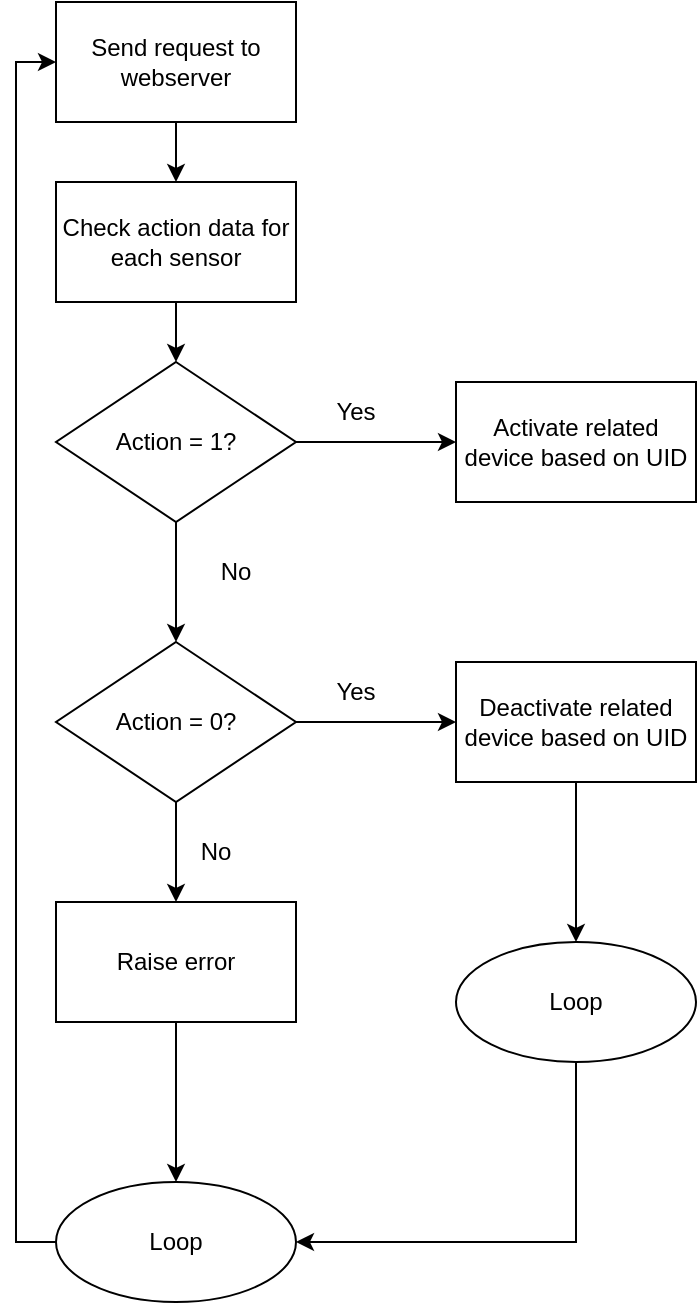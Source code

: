 <mxfile version="15.9.6" type="device"><diagram id="CthEymD0c6XWCL2uRy9t" name="Page-1"><mxGraphModel dx="1483" dy="827" grid="1" gridSize="10" guides="1" tooltips="1" connect="1" arrows="1" fold="1" page="1" pageScale="1" pageWidth="827" pageHeight="1169" math="0" shadow="0"><root><mxCell id="0"/><mxCell id="1" parent="0"/><mxCell id="j6xXVErgDB_iMaWMX18E-4" value="" style="edgeStyle=orthogonalEdgeStyle;rounded=0;orthogonalLoop=1;jettySize=auto;html=1;" edge="1" parent="1" source="j6xXVErgDB_iMaWMX18E-2" target="j6xXVErgDB_iMaWMX18E-3"><mxGeometry relative="1" as="geometry"/></mxCell><mxCell id="j6xXVErgDB_iMaWMX18E-2" value="Send request to webserver" style="rounded=0;whiteSpace=wrap;html=1;" vertex="1" parent="1"><mxGeometry x="280" y="10" width="120" height="60" as="geometry"/></mxCell><mxCell id="j6xXVErgDB_iMaWMX18E-6" value="" style="edgeStyle=orthogonalEdgeStyle;rounded=0;orthogonalLoop=1;jettySize=auto;html=1;" edge="1" parent="1" source="j6xXVErgDB_iMaWMX18E-3" target="j6xXVErgDB_iMaWMX18E-5"><mxGeometry relative="1" as="geometry"/></mxCell><mxCell id="j6xXVErgDB_iMaWMX18E-3" value="Check action data for each sensor" style="whiteSpace=wrap;html=1;rounded=0;" vertex="1" parent="1"><mxGeometry x="280" y="100" width="120" height="60" as="geometry"/></mxCell><mxCell id="j6xXVErgDB_iMaWMX18E-8" value="" style="edgeStyle=orthogonalEdgeStyle;rounded=0;orthogonalLoop=1;jettySize=auto;html=1;" edge="1" parent="1" source="j6xXVErgDB_iMaWMX18E-5" target="j6xXVErgDB_iMaWMX18E-7"><mxGeometry relative="1" as="geometry"/></mxCell><mxCell id="j6xXVErgDB_iMaWMX18E-14" value="" style="edgeStyle=orthogonalEdgeStyle;rounded=0;orthogonalLoop=1;jettySize=auto;html=1;" edge="1" parent="1" source="j6xXVErgDB_iMaWMX18E-5" target="j6xXVErgDB_iMaWMX18E-13"><mxGeometry relative="1" as="geometry"/></mxCell><mxCell id="j6xXVErgDB_iMaWMX18E-5" value="Action = 1?" style="rhombus;whiteSpace=wrap;html=1;rounded=0;" vertex="1" parent="1"><mxGeometry x="280" y="190" width="120" height="80" as="geometry"/></mxCell><mxCell id="j6xXVErgDB_iMaWMX18E-7" value="Activate related device based on UID" style="whiteSpace=wrap;html=1;rounded=0;" vertex="1" parent="1"><mxGeometry x="480" y="200" width="120" height="60" as="geometry"/></mxCell><mxCell id="j6xXVErgDB_iMaWMX18E-9" value="Yes" style="text;html=1;strokeColor=none;fillColor=none;align=center;verticalAlign=middle;whiteSpace=wrap;rounded=0;" vertex="1" parent="1"><mxGeometry x="400" y="200" width="60" height="30" as="geometry"/></mxCell><mxCell id="j6xXVErgDB_iMaWMX18E-17" value="" style="edgeStyle=orthogonalEdgeStyle;rounded=0;orthogonalLoop=1;jettySize=auto;html=1;" edge="1" parent="1" source="j6xXVErgDB_iMaWMX18E-13" target="j6xXVErgDB_iMaWMX18E-16"><mxGeometry relative="1" as="geometry"/></mxCell><mxCell id="j6xXVErgDB_iMaWMX18E-20" value="" style="edgeStyle=orthogonalEdgeStyle;rounded=0;orthogonalLoop=1;jettySize=auto;html=1;" edge="1" parent="1" source="j6xXVErgDB_iMaWMX18E-13" target="j6xXVErgDB_iMaWMX18E-19"><mxGeometry relative="1" as="geometry"/></mxCell><mxCell id="j6xXVErgDB_iMaWMX18E-13" value="Action = 0?" style="rhombus;whiteSpace=wrap;html=1;rounded=0;" vertex="1" parent="1"><mxGeometry x="280" y="330" width="120" height="80" as="geometry"/></mxCell><mxCell id="j6xXVErgDB_iMaWMX18E-15" value="No" style="text;html=1;strokeColor=none;fillColor=none;align=center;verticalAlign=middle;whiteSpace=wrap;rounded=0;" vertex="1" parent="1"><mxGeometry x="340" y="280" width="60" height="30" as="geometry"/></mxCell><mxCell id="j6xXVErgDB_iMaWMX18E-24" value="" style="edgeStyle=orthogonalEdgeStyle;rounded=0;orthogonalLoop=1;jettySize=auto;html=1;" edge="1" parent="1" source="j6xXVErgDB_iMaWMX18E-16" target="j6xXVErgDB_iMaWMX18E-23"><mxGeometry relative="1" as="geometry"/></mxCell><mxCell id="j6xXVErgDB_iMaWMX18E-16" value="Deactivate related device based on UID" style="whiteSpace=wrap;html=1;rounded=0;" vertex="1" parent="1"><mxGeometry x="480" y="340" width="120" height="60" as="geometry"/></mxCell><mxCell id="j6xXVErgDB_iMaWMX18E-26" value="" style="edgeStyle=orthogonalEdgeStyle;rounded=0;orthogonalLoop=1;jettySize=auto;html=1;" edge="1" parent="1" source="j6xXVErgDB_iMaWMX18E-19" target="j6xXVErgDB_iMaWMX18E-25"><mxGeometry relative="1" as="geometry"/></mxCell><mxCell id="j6xXVErgDB_iMaWMX18E-19" value="Raise error" style="whiteSpace=wrap;html=1;rounded=0;" vertex="1" parent="1"><mxGeometry x="280" y="460" width="120" height="60" as="geometry"/></mxCell><mxCell id="j6xXVErgDB_iMaWMX18E-21" value="Yes" style="text;html=1;strokeColor=none;fillColor=none;align=center;verticalAlign=middle;whiteSpace=wrap;rounded=0;" vertex="1" parent="1"><mxGeometry x="400" y="340" width="60" height="30" as="geometry"/></mxCell><mxCell id="j6xXVErgDB_iMaWMX18E-22" value="No" style="text;html=1;strokeColor=none;fillColor=none;align=center;verticalAlign=middle;whiteSpace=wrap;rounded=0;" vertex="1" parent="1"><mxGeometry x="330" y="420" width="60" height="30" as="geometry"/></mxCell><mxCell id="j6xXVErgDB_iMaWMX18E-27" style="edgeStyle=orthogonalEdgeStyle;rounded=0;orthogonalLoop=1;jettySize=auto;html=1;exitX=0.5;exitY=1;exitDx=0;exitDy=0;entryX=1;entryY=0.5;entryDx=0;entryDy=0;" edge="1" parent="1" source="j6xXVErgDB_iMaWMX18E-23" target="j6xXVErgDB_iMaWMX18E-25"><mxGeometry relative="1" as="geometry"/></mxCell><mxCell id="j6xXVErgDB_iMaWMX18E-23" value="Loop" style="ellipse;whiteSpace=wrap;html=1;rounded=0;" vertex="1" parent="1"><mxGeometry x="480" y="480" width="120" height="60" as="geometry"/></mxCell><mxCell id="j6xXVErgDB_iMaWMX18E-28" style="edgeStyle=orthogonalEdgeStyle;rounded=0;orthogonalLoop=1;jettySize=auto;html=1;exitX=0;exitY=0.5;exitDx=0;exitDy=0;entryX=0;entryY=0.5;entryDx=0;entryDy=0;" edge="1" parent="1" source="j6xXVErgDB_iMaWMX18E-25" target="j6xXVErgDB_iMaWMX18E-2"><mxGeometry relative="1" as="geometry"/></mxCell><mxCell id="j6xXVErgDB_iMaWMX18E-25" value="Loop" style="ellipse;whiteSpace=wrap;html=1;rounded=0;" vertex="1" parent="1"><mxGeometry x="280" y="600" width="120" height="60" as="geometry"/></mxCell></root></mxGraphModel></diagram></mxfile>